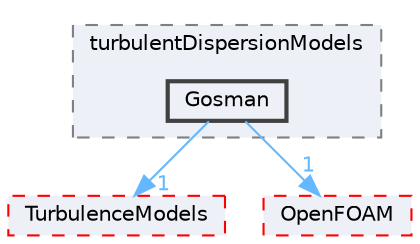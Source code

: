 digraph "src/phaseSystemModels/twoPhaseEuler/twoPhaseSystem/interfacialModels/turbulentDispersionModels/Gosman"
{
 // LATEX_PDF_SIZE
  bgcolor="transparent";
  edge [fontname=Helvetica,fontsize=10,labelfontname=Helvetica,labelfontsize=10];
  node [fontname=Helvetica,fontsize=10,shape=box,height=0.2,width=0.4];
  compound=true
  subgraph clusterdir_db1b9195ef191fc714fd27cb4cadb3fa {
    graph [ bgcolor="#edf0f7", pencolor="grey50", label="turbulentDispersionModels", fontname=Helvetica,fontsize=10 style="filled,dashed", URL="dir_db1b9195ef191fc714fd27cb4cadb3fa.html",tooltip=""]
  dir_532043b0cea196d4418f77b1658625c2 [label="Gosman", fillcolor="#edf0f7", color="grey25", style="filled,bold", URL="dir_532043b0cea196d4418f77b1658625c2.html",tooltip=""];
  }
  dir_1eda626aeac0f0ad2848c36acaa5d501 [label="TurbulenceModels", fillcolor="#edf0f7", color="red", style="filled,dashed", URL="dir_1eda626aeac0f0ad2848c36acaa5d501.html",tooltip=""];
  dir_c5473ff19b20e6ec4dfe5c310b3778a8 [label="OpenFOAM", fillcolor="#edf0f7", color="red", style="filled,dashed", URL="dir_c5473ff19b20e6ec4dfe5c310b3778a8.html",tooltip=""];
  dir_532043b0cea196d4418f77b1658625c2->dir_1eda626aeac0f0ad2848c36acaa5d501 [headlabel="1", labeldistance=1.5 headhref="dir_001662_004143.html" href="dir_001662_004143.html" color="steelblue1" fontcolor="steelblue1"];
  dir_532043b0cea196d4418f77b1658625c2->dir_c5473ff19b20e6ec4dfe5c310b3778a8 [headlabel="1", labeldistance=1.5 headhref="dir_001662_002695.html" href="dir_001662_002695.html" color="steelblue1" fontcolor="steelblue1"];
}
